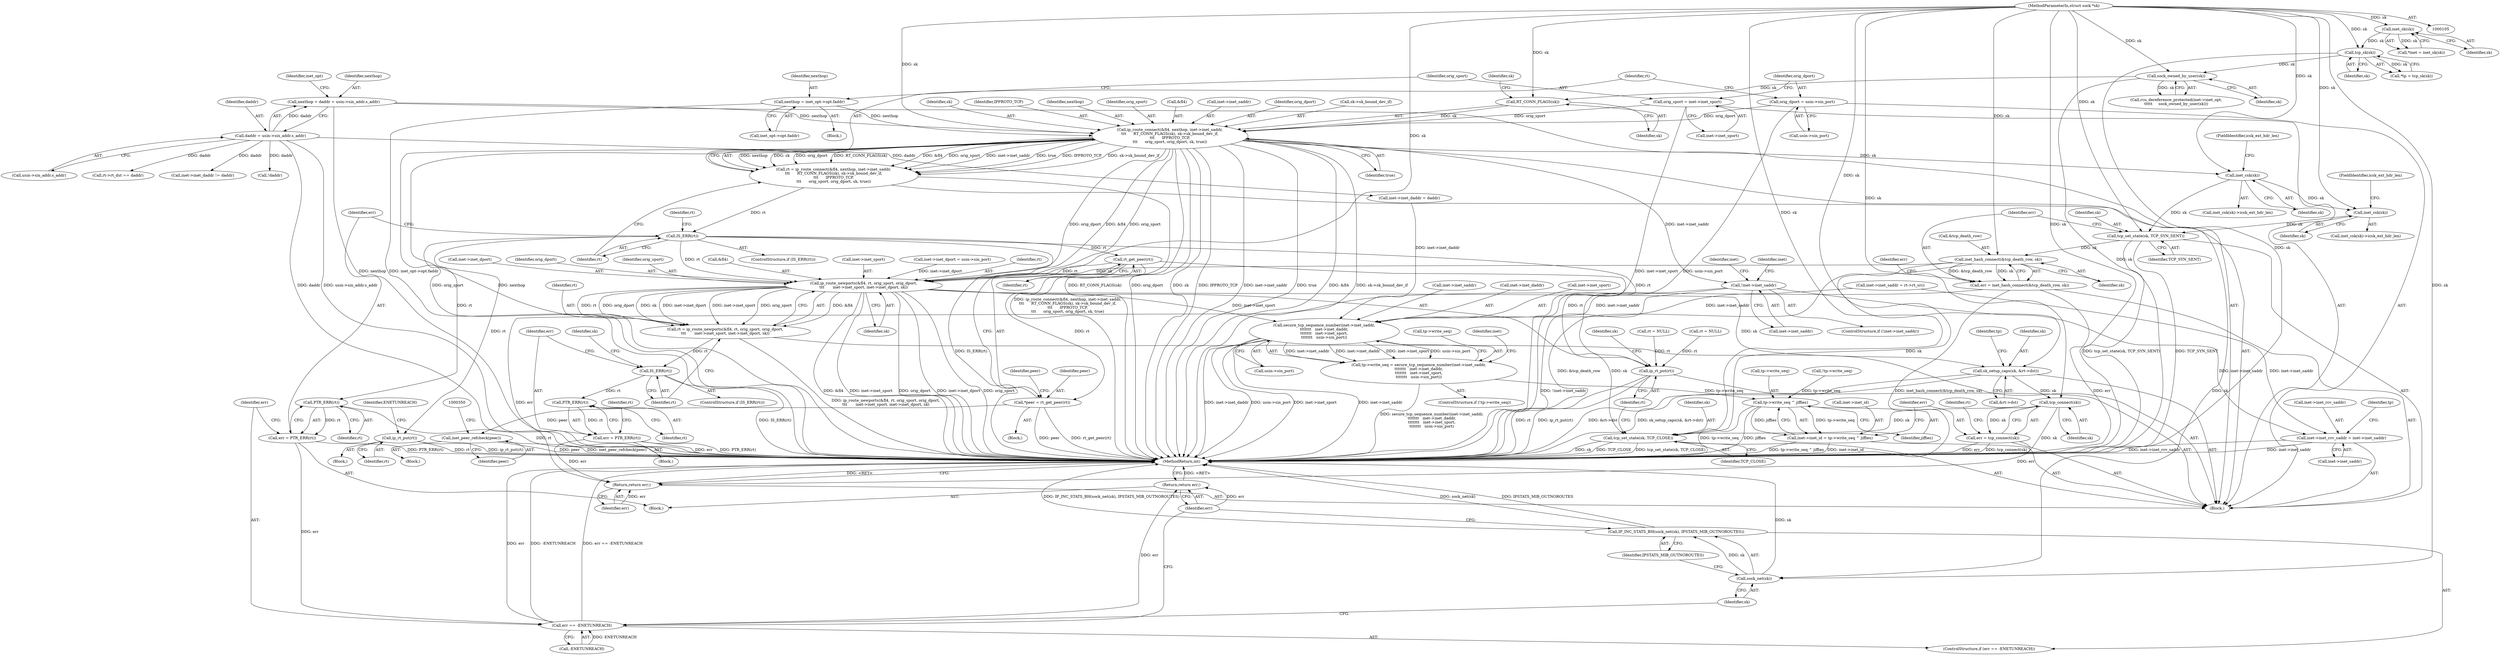 digraph "0_linux_f6d8bd051c391c1c0458a30b2a7abcd939329259_29@API" {
"1000202" [label="(Call,ip_route_connect(&fl4, nexthop, inet->inet_saddr,\n\t\t\t      RT_CONN_FLAGS(sk), sk->sk_bound_dev_if,\n\t\t\t      IPPROTO_TCP,\n\t\t\t      orig_sport, orig_dport, sk, true))"];
"1000183" [label="(Call,nexthop = inet_opt->opt.faddr)"];
"1000151" [label="(Call,nexthop = daddr = usin->sin_addr.s_addr)"];
"1000153" [label="(Call,daddr = usin->sin_addr.s_addr)"];
"1000209" [label="(Call,RT_CONN_FLAGS(sk))"];
"1000166" [label="(Call,sock_owned_by_user(sk))"];
"1000124" [label="(Call,tcp_sk(sk))"];
"1000119" [label="(Call,inet_sk(sk))"];
"1000106" [label="(MethodParameterIn,struct sock *sk)"];
"1000190" [label="(Call,orig_sport = inet->inet_sport)"];
"1000195" [label="(Call,orig_dport = usin->sin_port)"];
"1000200" [label="(Call,rt = ip_route_connect(&fl4, nexthop, inet->inet_saddr,\n\t\t\t      RT_CONN_FLAGS(sk), sk->sk_bound_dev_if,\n\t\t\t      IPPROTO_TCP,\n\t\t\t      orig_sport, orig_dport, sk, true))"];
"1000220" [label="(Call,IS_ERR(rt))"];
"1000225" [label="(Call,PTR_ERR(rt))"];
"1000223" [label="(Call,err = PTR_ERR(rt))"];
"1000228" [label="(Call,err == -ENETUNREACH)"];
"1000236" [label="(Return,return err;)"];
"1000247" [label="(Call,ip_rt_put(rt))"];
"1000339" [label="(Call,rt_get_peer(rt))"];
"1000337" [label="(Call,*peer = rt_get_peer(rt))"];
"1000344" [label="(Call,inet_peer_refcheck(peer))"];
"1000426" [label="(Call,ip_route_newports(&fl4, rt, orig_sport, orig_dport,\n\t\t\t       inet->inet_sport, inet->inet_dport, sk))"];
"1000424" [label="(Call,rt = ip_route_newports(&fl4, rt, orig_sport, orig_dport,\n\t\t\t       inet->inet_sport, inet->inet_dport, sk))"];
"1000440" [label="(Call,IS_ERR(rt))"];
"1000445" [label="(Call,PTR_ERR(rt))"];
"1000443" [label="(Call,err = PTR_ERR(rt))"];
"1000521" [label="(Return,return err;)"];
"1000456" [label="(Call,sk_setup_caps(sk, &rt->dst))"];
"1000495" [label="(Call,tcp_connect(sk))"];
"1000493" [label="(Call,err = tcp_connect(sk))"];
"1000506" [label="(Call,tcp_set_state(sk, TCP_CLOSE))"];
"1000471" [label="(Call,secure_tcp_sequence_number(inet->inet_saddr,\n\t\t\t\t\t\t\t   inet->inet_daddr,\n\t\t\t\t\t\t\t   inet->inet_sport,\n\t\t\t\t\t\t\t   usin->sin_port))"];
"1000467" [label="(Call,tp->write_seq = secure_tcp_sequence_number(inet->inet_saddr,\n\t\t\t\t\t\t\t   inet->inet_daddr,\n\t\t\t\t\t\t\t   inet->inet_sport,\n\t\t\t\t\t\t\t   usin->sin_port))"];
"1000488" [label="(Call,tp->write_seq ^ jiffies)"];
"1000484" [label="(Call,inet->inet_id = tp->write_seq ^ jiffies)"];
"1000509" [label="(Call,ip_rt_put(rt))"];
"1000233" [label="(Call,sock_net(sk))"];
"1000232" [label="(Call,IP_INC_STATS_BH(sock_net(sk), IPSTATS_MIB_OUTNOROUTES))"];
"1000268" [label="(Call,!inet->inet_saddr)"];
"1000279" [label="(Call,inet->inet_rcv_saddr = inet->inet_saddr)"];
"1000389" [label="(Call,inet_csk(sk))"];
"1000397" [label="(Call,inet_csk(sk))"];
"1000412" [label="(Call,tcp_set_state(sk, TCP_SYN_SENT))"];
"1000417" [label="(Call,inet_hash_connect(&tcp_death_row, sk))"];
"1000415" [label="(Call,err = inet_hash_connect(&tcp_death_row, sk))"];
"1000342" [label="(Identifier,peer)"];
"1000202" [label="(Call,ip_route_connect(&fl4, nexthop, inet->inet_saddr,\n\t\t\t      RT_CONN_FLAGS(sk), sk->sk_bound_dev_if,\n\t\t\t      IPPROTO_TCP,\n\t\t\t      orig_sport, orig_dport, sk, true))"];
"1000498" [label="(Identifier,rt)"];
"1000412" [label="(Call,tcp_set_state(sk, TCP_SYN_SENT))"];
"1000343" [label="(Block,)"];
"1000212" [label="(Identifier,sk)"];
"1000417" [label="(Call,inet_hash_connect(&tcp_death_row, sk))"];
"1000427" [label="(Call,&fl4)"];
"1000210" [label="(Identifier,sk)"];
"1000416" [label="(Identifier,err)"];
"1000197" [label="(Call,usin->sin_port)"];
"1000399" [label="(FieldIdentifier,icsk_ext_hdr_len)"];
"1000216" [label="(Identifier,orig_dport)"];
"1000458" [label="(Call,&rt->dst)"];
"1000338" [label="(Identifier,peer)"];
"1000447" [label="(Call,rt = NULL)"];
"1000222" [label="(Block,)"];
"1000236" [label="(Return,return err;)"];
"1000345" [label="(Identifier,peer)"];
"1000161" [label="(Identifier,inet_opt)"];
"1000190" [label="(Call,orig_sport = inet->inet_sport)"];
"1000468" [label="(Call,tp->write_seq)"];
"1000152" [label="(Identifier,nexthop)"];
"1000446" [label="(Identifier,rt)"];
"1000211" [label="(Call,sk->sk_bound_dev_if)"];
"1000453" [label="(Identifier,sk)"];
"1000481" [label="(Call,usin->sin_port)"];
"1000457" [label="(Identifier,sk)"];
"1000508" [label="(Identifier,TCP_CLOSE)"];
"1000382" [label="(Call,inet->inet_daddr = daddr)"];
"1000217" [label="(Identifier,sk)"];
"1000117" [label="(Call,*inet = inet_sk(sk))"];
"1000234" [label="(Identifier,sk)"];
"1000432" [label="(Call,inet->inet_sport)"];
"1000475" [label="(Call,inet->inet_daddr)"];
"1000422" [label="(Identifier,err)"];
"1000167" [label="(Identifier,sk)"];
"1000463" [label="(Call,!tp->write_seq)"];
"1000195" [label="(Call,orig_dport = usin->sin_port)"];
"1000337" [label="(Call,*peer = rt_get_peer(rt))"];
"1000497" [label="(Call,rt = NULL)"];
"1000489" [label="(Call,tp->write_seq)"];
"1000462" [label="(ControlStructure,if (!tp->write_seq))"];
"1000415" [label="(Call,err = inet_hash_connect(&tcp_death_row, sk))"];
"1000396" [label="(Call,inet_csk(sk)->icsk_ext_hdr_len)"];
"1000166" [label="(Call,sock_owned_by_user(sk))"];
"1000251" [label="(Identifier,ENETUNREACH)"];
"1000522" [label="(Identifier,err)"];
"1000241" [label="(Identifier,rt)"];
"1000340" [label="(Identifier,rt)"];
"1000442" [label="(Block,)"];
"1000438" [label="(Identifier,sk)"];
"1000492" [label="(Identifier,jiffies)"];
"1000232" [label="(Call,IP_INC_STATS_BH(sock_net(sk), IPSTATS_MIB_OUTNOROUTES))"];
"1000269" [label="(Call,inet->inet_saddr)"];
"1000151" [label="(Call,nexthop = daddr = usin->sin_addr.s_addr)"];
"1000510" [label="(Identifier,rt)"];
"1000106" [label="(MethodParameterIn,struct sock *sk)"];
"1000521" [label="(Return,return err;)"];
"1000119" [label="(Call,inet_sk(sk))"];
"1000214" [label="(Identifier,IPPROTO_TCP)"];
"1000184" [label="(Identifier,nexthop)"];
"1000233" [label="(Call,sock_net(sk))"];
"1000424" [label="(Call,rt = ip_route_newports(&fl4, rt, orig_sport, orig_dport,\n\t\t\t       inet->inet_sport, inet->inet_dport, sk))"];
"1000191" [label="(Identifier,orig_sport)"];
"1000496" [label="(Identifier,sk)"];
"1000280" [label="(Call,inet->inet_rcv_saddr)"];
"1000467" [label="(Call,tp->write_seq = secure_tcp_sequence_number(inet->inet_saddr,\n\t\t\t\t\t\t\t   inet->inet_daddr,\n\t\t\t\t\t\t\t   inet->inet_sport,\n\t\t\t\t\t\t\t   usin->sin_port))"];
"1000155" [label="(Call,usin->sin_addr.s_addr)"];
"1000196" [label="(Identifier,orig_dport)"];
"1000388" [label="(Call,inet_csk(sk)->icsk_ext_hdr_len)"];
"1000120" [label="(Identifier,sk)"];
"1000248" [label="(Identifier,rt)"];
"1000375" [label="(Call,inet->inet_dport = usin->sin_port)"];
"1000413" [label="(Identifier,sk)"];
"1000429" [label="(Identifier,rt)"];
"1000494" [label="(Identifier,err)"];
"1000268" [label="(Call,!inet->inet_saddr)"];
"1000221" [label="(Identifier,rt)"];
"1000485" [label="(Call,inet->inet_id)"];
"1000426" [label="(Call,ip_route_newports(&fl4, rt, orig_sport, orig_dport,\n\t\t\t       inet->inet_sport, inet->inet_dport, sk))"];
"1000420" [label="(Identifier,sk)"];
"1000471" [label="(Call,secure_tcp_sequence_number(inet->inet_saddr,\n\t\t\t\t\t\t\t   inet->inet_daddr,\n\t\t\t\t\t\t\t   inet->inet_sport,\n\t\t\t\t\t\t\t   usin->sin_port))"];
"1000201" [label="(Identifier,rt)"];
"1000205" [label="(Identifier,nexthop)"];
"1000506" [label="(Call,tcp_set_state(sk, TCP_CLOSE))"];
"1000125" [label="(Identifier,sk)"];
"1000488" [label="(Call,tp->write_seq ^ jiffies)"];
"1000448" [label="(Identifier,rt)"];
"1000290" [label="(Identifier,tp)"];
"1000246" [label="(Block,)"];
"1000465" [label="(Identifier,tp)"];
"1000523" [label="(MethodReturn,int)"];
"1000414" [label="(Identifier,TCP_SYN_SENT)"];
"1000330" [label="(Call,rt->rt_dst == daddr)"];
"1000162" [label="(Call,rcu_dereference_protected(inet->inet_opt,\n\t\t\t\t\t     sock_owned_by_user(sk)))"];
"1000220" [label="(Call,IS_ERR(rt))"];
"1000223" [label="(Call,err = PTR_ERR(rt))"];
"1000486" [label="(Identifier,inet)"];
"1000398" [label="(Identifier,sk)"];
"1000418" [label="(Call,&tcp_death_row)"];
"1000344" [label="(Call,inet_peer_refcheck(peer))"];
"1000281" [label="(Identifier,inet)"];
"1000124" [label="(Call,tcp_sk(sk))"];
"1000225" [label="(Call,PTR_ERR(rt))"];
"1000122" [label="(Call,*tp = tcp_sk(sk))"];
"1000215" [label="(Identifier,orig_sport)"];
"1000425" [label="(Identifier,rt)"];
"1000484" [label="(Call,inet->inet_id = tp->write_seq ^ jiffies)"];
"1000219" [label="(ControlStructure,if (IS_ERR(rt)))"];
"1000154" [label="(Identifier,daddr)"];
"1000203" [label="(Call,&fl4)"];
"1000293" [label="(Call,inet->inet_daddr != daddr)"];
"1000279" [label="(Call,inet->inet_rcv_saddr = inet->inet_saddr)"];
"1000441" [label="(Identifier,rt)"];
"1000507" [label="(Identifier,sk)"];
"1000192" [label="(Call,inet->inet_sport)"];
"1000230" [label="(Call,-ENETUNREACH)"];
"1000444" [label="(Identifier,err)"];
"1000183" [label="(Call,nexthop = inet_opt->opt.faddr)"];
"1000390" [label="(Identifier,sk)"];
"1000440" [label="(Call,IS_ERR(rt))"];
"1000200" [label="(Call,rt = ip_route_connect(&fl4, nexthop, inet->inet_saddr,\n\t\t\t      RT_CONN_FLAGS(sk), sk->sk_bound_dev_if,\n\t\t\t      IPPROTO_TCP,\n\t\t\t      orig_sport, orig_dport, sk, true))"];
"1000206" [label="(Call,inet->inet_saddr)"];
"1000445" [label="(Call,PTR_ERR(rt))"];
"1000185" [label="(Call,inet_opt->opt.faddr)"];
"1000339" [label="(Call,rt_get_peer(rt))"];
"1000209" [label="(Call,RT_CONN_FLAGS(sk))"];
"1000274" [label="(Identifier,inet)"];
"1000495" [label="(Call,tcp_connect(sk))"];
"1000478" [label="(Call,inet->inet_sport)"];
"1000435" [label="(Call,inet->inet_dport)"];
"1000513" [label="(Identifier,sk)"];
"1000267" [label="(ControlStructure,if (!inet->inet_saddr))"];
"1000227" [label="(ControlStructure,if (err == -ENETUNREACH))"];
"1000178" [label="(Call,!daddr)"];
"1000283" [label="(Call,inet->inet_saddr)"];
"1000153" [label="(Call,daddr = usin->sin_addr.s_addr)"];
"1000224" [label="(Identifier,err)"];
"1000247" [label="(Call,ip_rt_put(rt))"];
"1000391" [label="(FieldIdentifier,icsk_ext_hdr_len)"];
"1000235" [label="(Identifier,IPSTATS_MIB_OUTNOROUTES)"];
"1000218" [label="(Identifier,true)"];
"1000228" [label="(Call,err == -ENETUNREACH)"];
"1000109" [label="(Block,)"];
"1000493" [label="(Call,err = tcp_connect(sk))"];
"1000443" [label="(Call,err = PTR_ERR(rt))"];
"1000237" [label="(Identifier,err)"];
"1000176" [label="(Block,)"];
"1000456" [label="(Call,sk_setup_caps(sk, &rt->dst))"];
"1000272" [label="(Call,inet->inet_saddr = rt->rt_src)"];
"1000431" [label="(Identifier,orig_dport)"];
"1000389" [label="(Call,inet_csk(sk))"];
"1000397" [label="(Call,inet_csk(sk))"];
"1000472" [label="(Call,inet->inet_saddr)"];
"1000509" [label="(Call,ip_rt_put(rt))"];
"1000335" [label="(Block,)"];
"1000229" [label="(Identifier,err)"];
"1000226" [label="(Identifier,rt)"];
"1000430" [label="(Identifier,orig_sport)"];
"1000439" [label="(ControlStructure,if (IS_ERR(rt)))"];
"1000202" -> "1000200"  [label="AST: "];
"1000202" -> "1000218"  [label="CFG: "];
"1000203" -> "1000202"  [label="AST: "];
"1000205" -> "1000202"  [label="AST: "];
"1000206" -> "1000202"  [label="AST: "];
"1000209" -> "1000202"  [label="AST: "];
"1000211" -> "1000202"  [label="AST: "];
"1000214" -> "1000202"  [label="AST: "];
"1000215" -> "1000202"  [label="AST: "];
"1000216" -> "1000202"  [label="AST: "];
"1000217" -> "1000202"  [label="AST: "];
"1000218" -> "1000202"  [label="AST: "];
"1000200" -> "1000202"  [label="CFG: "];
"1000202" -> "1000523"  [label="DDG: RT_CONN_FLAGS(sk)"];
"1000202" -> "1000523"  [label="DDG: orig_dport"];
"1000202" -> "1000523"  [label="DDG: sk"];
"1000202" -> "1000523"  [label="DDG: IPPROTO_TCP"];
"1000202" -> "1000523"  [label="DDG: inet->inet_saddr"];
"1000202" -> "1000523"  [label="DDG: true"];
"1000202" -> "1000523"  [label="DDG: &fl4"];
"1000202" -> "1000523"  [label="DDG: sk->sk_bound_dev_if"];
"1000202" -> "1000523"  [label="DDG: orig_sport"];
"1000202" -> "1000523"  [label="DDG: nexthop"];
"1000202" -> "1000200"  [label="DDG: nexthop"];
"1000202" -> "1000200"  [label="DDG: sk"];
"1000202" -> "1000200"  [label="DDG: orig_dport"];
"1000202" -> "1000200"  [label="DDG: RT_CONN_FLAGS(sk)"];
"1000202" -> "1000200"  [label="DDG: &fl4"];
"1000202" -> "1000200"  [label="DDG: orig_sport"];
"1000202" -> "1000200"  [label="DDG: inet->inet_saddr"];
"1000202" -> "1000200"  [label="DDG: true"];
"1000202" -> "1000200"  [label="DDG: IPPROTO_TCP"];
"1000202" -> "1000200"  [label="DDG: sk->sk_bound_dev_if"];
"1000183" -> "1000202"  [label="DDG: nexthop"];
"1000151" -> "1000202"  [label="DDG: nexthop"];
"1000209" -> "1000202"  [label="DDG: sk"];
"1000190" -> "1000202"  [label="DDG: orig_sport"];
"1000195" -> "1000202"  [label="DDG: orig_dport"];
"1000106" -> "1000202"  [label="DDG: sk"];
"1000202" -> "1000233"  [label="DDG: sk"];
"1000202" -> "1000268"  [label="DDG: inet->inet_saddr"];
"1000202" -> "1000389"  [label="DDG: sk"];
"1000202" -> "1000426"  [label="DDG: &fl4"];
"1000202" -> "1000426"  [label="DDG: orig_sport"];
"1000202" -> "1000426"  [label="DDG: orig_dport"];
"1000183" -> "1000176"  [label="AST: "];
"1000183" -> "1000185"  [label="CFG: "];
"1000184" -> "1000183"  [label="AST: "];
"1000185" -> "1000183"  [label="AST: "];
"1000191" -> "1000183"  [label="CFG: "];
"1000183" -> "1000523"  [label="DDG: inet_opt->opt.faddr"];
"1000151" -> "1000109"  [label="AST: "];
"1000151" -> "1000153"  [label="CFG: "];
"1000152" -> "1000151"  [label="AST: "];
"1000153" -> "1000151"  [label="AST: "];
"1000161" -> "1000151"  [label="CFG: "];
"1000151" -> "1000523"  [label="DDG: nexthop"];
"1000153" -> "1000151"  [label="DDG: daddr"];
"1000153" -> "1000155"  [label="CFG: "];
"1000154" -> "1000153"  [label="AST: "];
"1000155" -> "1000153"  [label="AST: "];
"1000153" -> "1000523"  [label="DDG: usin->sin_addr.s_addr"];
"1000153" -> "1000523"  [label="DDG: daddr"];
"1000153" -> "1000178"  [label="DDG: daddr"];
"1000153" -> "1000293"  [label="DDG: daddr"];
"1000153" -> "1000330"  [label="DDG: daddr"];
"1000153" -> "1000382"  [label="DDG: daddr"];
"1000209" -> "1000210"  [label="CFG: "];
"1000210" -> "1000209"  [label="AST: "];
"1000212" -> "1000209"  [label="CFG: "];
"1000166" -> "1000209"  [label="DDG: sk"];
"1000106" -> "1000209"  [label="DDG: sk"];
"1000166" -> "1000162"  [label="AST: "];
"1000166" -> "1000167"  [label="CFG: "];
"1000167" -> "1000166"  [label="AST: "];
"1000162" -> "1000166"  [label="CFG: "];
"1000166" -> "1000523"  [label="DDG: sk"];
"1000166" -> "1000162"  [label="DDG: sk"];
"1000124" -> "1000166"  [label="DDG: sk"];
"1000106" -> "1000166"  [label="DDG: sk"];
"1000124" -> "1000122"  [label="AST: "];
"1000124" -> "1000125"  [label="CFG: "];
"1000125" -> "1000124"  [label="AST: "];
"1000122" -> "1000124"  [label="CFG: "];
"1000124" -> "1000523"  [label="DDG: sk"];
"1000124" -> "1000122"  [label="DDG: sk"];
"1000119" -> "1000124"  [label="DDG: sk"];
"1000106" -> "1000124"  [label="DDG: sk"];
"1000119" -> "1000117"  [label="AST: "];
"1000119" -> "1000120"  [label="CFG: "];
"1000120" -> "1000119"  [label="AST: "];
"1000117" -> "1000119"  [label="CFG: "];
"1000119" -> "1000117"  [label="DDG: sk"];
"1000106" -> "1000119"  [label="DDG: sk"];
"1000106" -> "1000105"  [label="AST: "];
"1000106" -> "1000523"  [label="DDG: sk"];
"1000106" -> "1000233"  [label="DDG: sk"];
"1000106" -> "1000389"  [label="DDG: sk"];
"1000106" -> "1000397"  [label="DDG: sk"];
"1000106" -> "1000412"  [label="DDG: sk"];
"1000106" -> "1000417"  [label="DDG: sk"];
"1000106" -> "1000426"  [label="DDG: sk"];
"1000106" -> "1000456"  [label="DDG: sk"];
"1000106" -> "1000495"  [label="DDG: sk"];
"1000106" -> "1000506"  [label="DDG: sk"];
"1000190" -> "1000109"  [label="AST: "];
"1000190" -> "1000192"  [label="CFG: "];
"1000191" -> "1000190"  [label="AST: "];
"1000192" -> "1000190"  [label="AST: "];
"1000196" -> "1000190"  [label="CFG: "];
"1000190" -> "1000523"  [label="DDG: inet->inet_sport"];
"1000195" -> "1000109"  [label="AST: "];
"1000195" -> "1000197"  [label="CFG: "];
"1000196" -> "1000195"  [label="AST: "];
"1000197" -> "1000195"  [label="AST: "];
"1000201" -> "1000195"  [label="CFG: "];
"1000195" -> "1000523"  [label="DDG: usin->sin_port"];
"1000200" -> "1000109"  [label="AST: "];
"1000201" -> "1000200"  [label="AST: "];
"1000221" -> "1000200"  [label="CFG: "];
"1000200" -> "1000523"  [label="DDG: ip_route_connect(&fl4, nexthop, inet->inet_saddr,\n\t\t\t      RT_CONN_FLAGS(sk), sk->sk_bound_dev_if,\n\t\t\t      IPPROTO_TCP,\n\t\t\t      orig_sport, orig_dport, sk, true)"];
"1000200" -> "1000220"  [label="DDG: rt"];
"1000220" -> "1000219"  [label="AST: "];
"1000220" -> "1000221"  [label="CFG: "];
"1000221" -> "1000220"  [label="AST: "];
"1000224" -> "1000220"  [label="CFG: "];
"1000241" -> "1000220"  [label="CFG: "];
"1000220" -> "1000523"  [label="DDG: IS_ERR(rt)"];
"1000220" -> "1000225"  [label="DDG: rt"];
"1000220" -> "1000247"  [label="DDG: rt"];
"1000220" -> "1000339"  [label="DDG: rt"];
"1000220" -> "1000426"  [label="DDG: rt"];
"1000220" -> "1000509"  [label="DDG: rt"];
"1000225" -> "1000223"  [label="AST: "];
"1000225" -> "1000226"  [label="CFG: "];
"1000226" -> "1000225"  [label="AST: "];
"1000223" -> "1000225"  [label="CFG: "];
"1000225" -> "1000523"  [label="DDG: rt"];
"1000225" -> "1000223"  [label="DDG: rt"];
"1000223" -> "1000222"  [label="AST: "];
"1000224" -> "1000223"  [label="AST: "];
"1000229" -> "1000223"  [label="CFG: "];
"1000223" -> "1000523"  [label="DDG: PTR_ERR(rt)"];
"1000223" -> "1000228"  [label="DDG: err"];
"1000228" -> "1000227"  [label="AST: "];
"1000228" -> "1000230"  [label="CFG: "];
"1000229" -> "1000228"  [label="AST: "];
"1000230" -> "1000228"  [label="AST: "];
"1000234" -> "1000228"  [label="CFG: "];
"1000237" -> "1000228"  [label="CFG: "];
"1000228" -> "1000523"  [label="DDG: err == -ENETUNREACH"];
"1000228" -> "1000523"  [label="DDG: err"];
"1000228" -> "1000523"  [label="DDG: -ENETUNREACH"];
"1000230" -> "1000228"  [label="DDG: ENETUNREACH"];
"1000228" -> "1000236"  [label="DDG: err"];
"1000236" -> "1000222"  [label="AST: "];
"1000236" -> "1000237"  [label="CFG: "];
"1000237" -> "1000236"  [label="AST: "];
"1000523" -> "1000236"  [label="CFG: "];
"1000236" -> "1000523"  [label="DDG: <RET>"];
"1000237" -> "1000236"  [label="DDG: err"];
"1000247" -> "1000246"  [label="AST: "];
"1000247" -> "1000248"  [label="CFG: "];
"1000248" -> "1000247"  [label="AST: "];
"1000251" -> "1000247"  [label="CFG: "];
"1000247" -> "1000523"  [label="DDG: rt"];
"1000247" -> "1000523"  [label="DDG: ip_rt_put(rt)"];
"1000339" -> "1000337"  [label="AST: "];
"1000339" -> "1000340"  [label="CFG: "];
"1000340" -> "1000339"  [label="AST: "];
"1000337" -> "1000339"  [label="CFG: "];
"1000339" -> "1000337"  [label="DDG: rt"];
"1000339" -> "1000426"  [label="DDG: rt"];
"1000339" -> "1000509"  [label="DDG: rt"];
"1000337" -> "1000335"  [label="AST: "];
"1000338" -> "1000337"  [label="AST: "];
"1000342" -> "1000337"  [label="CFG: "];
"1000337" -> "1000523"  [label="DDG: rt_get_peer(rt)"];
"1000337" -> "1000523"  [label="DDG: peer"];
"1000337" -> "1000344"  [label="DDG: peer"];
"1000344" -> "1000343"  [label="AST: "];
"1000344" -> "1000345"  [label="CFG: "];
"1000345" -> "1000344"  [label="AST: "];
"1000350" -> "1000344"  [label="CFG: "];
"1000344" -> "1000523"  [label="DDG: inet_peer_refcheck(peer)"];
"1000344" -> "1000523"  [label="DDG: peer"];
"1000426" -> "1000424"  [label="AST: "];
"1000426" -> "1000438"  [label="CFG: "];
"1000427" -> "1000426"  [label="AST: "];
"1000429" -> "1000426"  [label="AST: "];
"1000430" -> "1000426"  [label="AST: "];
"1000431" -> "1000426"  [label="AST: "];
"1000432" -> "1000426"  [label="AST: "];
"1000435" -> "1000426"  [label="AST: "];
"1000438" -> "1000426"  [label="AST: "];
"1000424" -> "1000426"  [label="CFG: "];
"1000426" -> "1000523"  [label="DDG: &fl4"];
"1000426" -> "1000523"  [label="DDG: inet->inet_sport"];
"1000426" -> "1000523"  [label="DDG: orig_dport"];
"1000426" -> "1000523"  [label="DDG: inet->inet_dport"];
"1000426" -> "1000523"  [label="DDG: orig_sport"];
"1000426" -> "1000424"  [label="DDG: &fl4"];
"1000426" -> "1000424"  [label="DDG: rt"];
"1000426" -> "1000424"  [label="DDG: orig_dport"];
"1000426" -> "1000424"  [label="DDG: sk"];
"1000426" -> "1000424"  [label="DDG: inet->inet_dport"];
"1000426" -> "1000424"  [label="DDG: inet->inet_sport"];
"1000426" -> "1000424"  [label="DDG: orig_sport"];
"1000375" -> "1000426"  [label="DDG: inet->inet_dport"];
"1000417" -> "1000426"  [label="DDG: sk"];
"1000426" -> "1000456"  [label="DDG: sk"];
"1000426" -> "1000471"  [label="DDG: inet->inet_sport"];
"1000426" -> "1000506"  [label="DDG: sk"];
"1000424" -> "1000109"  [label="AST: "];
"1000425" -> "1000424"  [label="AST: "];
"1000441" -> "1000424"  [label="CFG: "];
"1000424" -> "1000523"  [label="DDG: ip_route_newports(&fl4, rt, orig_sport, orig_dport,\n\t\t\t       inet->inet_sport, inet->inet_dport, sk)"];
"1000424" -> "1000440"  [label="DDG: rt"];
"1000440" -> "1000439"  [label="AST: "];
"1000440" -> "1000441"  [label="CFG: "];
"1000441" -> "1000440"  [label="AST: "];
"1000444" -> "1000440"  [label="CFG: "];
"1000453" -> "1000440"  [label="CFG: "];
"1000440" -> "1000523"  [label="DDG: IS_ERR(rt)"];
"1000440" -> "1000445"  [label="DDG: rt"];
"1000445" -> "1000443"  [label="AST: "];
"1000445" -> "1000446"  [label="CFG: "];
"1000446" -> "1000445"  [label="AST: "];
"1000443" -> "1000445"  [label="CFG: "];
"1000445" -> "1000443"  [label="DDG: rt"];
"1000443" -> "1000442"  [label="AST: "];
"1000444" -> "1000443"  [label="AST: "];
"1000448" -> "1000443"  [label="CFG: "];
"1000443" -> "1000523"  [label="DDG: PTR_ERR(rt)"];
"1000443" -> "1000523"  [label="DDG: err"];
"1000443" -> "1000521"  [label="DDG: err"];
"1000521" -> "1000109"  [label="AST: "];
"1000521" -> "1000522"  [label="CFG: "];
"1000522" -> "1000521"  [label="AST: "];
"1000523" -> "1000521"  [label="CFG: "];
"1000521" -> "1000523"  [label="DDG: <RET>"];
"1000522" -> "1000521"  [label="DDG: err"];
"1000493" -> "1000521"  [label="DDG: err"];
"1000415" -> "1000521"  [label="DDG: err"];
"1000456" -> "1000109"  [label="AST: "];
"1000456" -> "1000458"  [label="CFG: "];
"1000457" -> "1000456"  [label="AST: "];
"1000458" -> "1000456"  [label="AST: "];
"1000465" -> "1000456"  [label="CFG: "];
"1000456" -> "1000523"  [label="DDG: &rt->dst"];
"1000456" -> "1000523"  [label="DDG: sk_setup_caps(sk, &rt->dst)"];
"1000456" -> "1000495"  [label="DDG: sk"];
"1000495" -> "1000493"  [label="AST: "];
"1000495" -> "1000496"  [label="CFG: "];
"1000496" -> "1000495"  [label="AST: "];
"1000493" -> "1000495"  [label="CFG: "];
"1000495" -> "1000523"  [label="DDG: sk"];
"1000495" -> "1000493"  [label="DDG: sk"];
"1000495" -> "1000506"  [label="DDG: sk"];
"1000493" -> "1000109"  [label="AST: "];
"1000494" -> "1000493"  [label="AST: "];
"1000498" -> "1000493"  [label="CFG: "];
"1000493" -> "1000523"  [label="DDG: err"];
"1000493" -> "1000523"  [label="DDG: tcp_connect(sk)"];
"1000506" -> "1000109"  [label="AST: "];
"1000506" -> "1000508"  [label="CFG: "];
"1000507" -> "1000506"  [label="AST: "];
"1000508" -> "1000506"  [label="AST: "];
"1000510" -> "1000506"  [label="CFG: "];
"1000506" -> "1000523"  [label="DDG: tcp_set_state(sk, TCP_CLOSE)"];
"1000506" -> "1000523"  [label="DDG: sk"];
"1000506" -> "1000523"  [label="DDG: TCP_CLOSE"];
"1000417" -> "1000506"  [label="DDG: sk"];
"1000471" -> "1000467"  [label="AST: "];
"1000471" -> "1000481"  [label="CFG: "];
"1000472" -> "1000471"  [label="AST: "];
"1000475" -> "1000471"  [label="AST: "];
"1000478" -> "1000471"  [label="AST: "];
"1000481" -> "1000471"  [label="AST: "];
"1000467" -> "1000471"  [label="CFG: "];
"1000471" -> "1000523"  [label="DDG: inet->inet_saddr"];
"1000471" -> "1000523"  [label="DDG: inet->inet_daddr"];
"1000471" -> "1000523"  [label="DDG: usin->sin_port"];
"1000471" -> "1000523"  [label="DDG: inet->inet_sport"];
"1000471" -> "1000467"  [label="DDG: inet->inet_saddr"];
"1000471" -> "1000467"  [label="DDG: inet->inet_daddr"];
"1000471" -> "1000467"  [label="DDG: inet->inet_sport"];
"1000471" -> "1000467"  [label="DDG: usin->sin_port"];
"1000268" -> "1000471"  [label="DDG: inet->inet_saddr"];
"1000272" -> "1000471"  [label="DDG: inet->inet_saddr"];
"1000382" -> "1000471"  [label="DDG: inet->inet_daddr"];
"1000467" -> "1000462"  [label="AST: "];
"1000468" -> "1000467"  [label="AST: "];
"1000486" -> "1000467"  [label="CFG: "];
"1000467" -> "1000523"  [label="DDG: secure_tcp_sequence_number(inet->inet_saddr,\n\t\t\t\t\t\t\t   inet->inet_daddr,\n\t\t\t\t\t\t\t   inet->inet_sport,\n\t\t\t\t\t\t\t   usin->sin_port)"];
"1000467" -> "1000488"  [label="DDG: tp->write_seq"];
"1000488" -> "1000484"  [label="AST: "];
"1000488" -> "1000492"  [label="CFG: "];
"1000489" -> "1000488"  [label="AST: "];
"1000492" -> "1000488"  [label="AST: "];
"1000484" -> "1000488"  [label="CFG: "];
"1000488" -> "1000523"  [label="DDG: tp->write_seq"];
"1000488" -> "1000523"  [label="DDG: jiffies"];
"1000488" -> "1000484"  [label="DDG: tp->write_seq"];
"1000488" -> "1000484"  [label="DDG: jiffies"];
"1000463" -> "1000488"  [label="DDG: tp->write_seq"];
"1000484" -> "1000109"  [label="AST: "];
"1000485" -> "1000484"  [label="AST: "];
"1000494" -> "1000484"  [label="CFG: "];
"1000484" -> "1000523"  [label="DDG: tp->write_seq ^ jiffies"];
"1000484" -> "1000523"  [label="DDG: inet->inet_id"];
"1000509" -> "1000109"  [label="AST: "];
"1000509" -> "1000510"  [label="CFG: "];
"1000510" -> "1000509"  [label="AST: "];
"1000513" -> "1000509"  [label="CFG: "];
"1000509" -> "1000523"  [label="DDG: ip_rt_put(rt)"];
"1000509" -> "1000523"  [label="DDG: rt"];
"1000497" -> "1000509"  [label="DDG: rt"];
"1000447" -> "1000509"  [label="DDG: rt"];
"1000233" -> "1000232"  [label="AST: "];
"1000233" -> "1000234"  [label="CFG: "];
"1000234" -> "1000233"  [label="AST: "];
"1000235" -> "1000233"  [label="CFG: "];
"1000233" -> "1000523"  [label="DDG: sk"];
"1000233" -> "1000232"  [label="DDG: sk"];
"1000232" -> "1000227"  [label="AST: "];
"1000232" -> "1000235"  [label="CFG: "];
"1000235" -> "1000232"  [label="AST: "];
"1000237" -> "1000232"  [label="CFG: "];
"1000232" -> "1000523"  [label="DDG: sock_net(sk)"];
"1000232" -> "1000523"  [label="DDG: IPSTATS_MIB_OUTNOROUTES"];
"1000232" -> "1000523"  [label="DDG: IP_INC_STATS_BH(sock_net(sk), IPSTATS_MIB_OUTNOROUTES)"];
"1000268" -> "1000267"  [label="AST: "];
"1000268" -> "1000269"  [label="CFG: "];
"1000269" -> "1000268"  [label="AST: "];
"1000274" -> "1000268"  [label="CFG: "];
"1000281" -> "1000268"  [label="CFG: "];
"1000268" -> "1000523"  [label="DDG: !inet->inet_saddr"];
"1000268" -> "1000279"  [label="DDG: inet->inet_saddr"];
"1000279" -> "1000109"  [label="AST: "];
"1000279" -> "1000283"  [label="CFG: "];
"1000280" -> "1000279"  [label="AST: "];
"1000283" -> "1000279"  [label="AST: "];
"1000290" -> "1000279"  [label="CFG: "];
"1000279" -> "1000523"  [label="DDG: inet->inet_rcv_saddr"];
"1000279" -> "1000523"  [label="DDG: inet->inet_saddr"];
"1000272" -> "1000279"  [label="DDG: inet->inet_saddr"];
"1000389" -> "1000388"  [label="AST: "];
"1000389" -> "1000390"  [label="CFG: "];
"1000390" -> "1000389"  [label="AST: "];
"1000391" -> "1000389"  [label="CFG: "];
"1000389" -> "1000397"  [label="DDG: sk"];
"1000389" -> "1000412"  [label="DDG: sk"];
"1000397" -> "1000396"  [label="AST: "];
"1000397" -> "1000398"  [label="CFG: "];
"1000398" -> "1000397"  [label="AST: "];
"1000399" -> "1000397"  [label="CFG: "];
"1000397" -> "1000412"  [label="DDG: sk"];
"1000412" -> "1000109"  [label="AST: "];
"1000412" -> "1000414"  [label="CFG: "];
"1000413" -> "1000412"  [label="AST: "];
"1000414" -> "1000412"  [label="AST: "];
"1000416" -> "1000412"  [label="CFG: "];
"1000412" -> "1000523"  [label="DDG: tcp_set_state(sk, TCP_SYN_SENT)"];
"1000412" -> "1000523"  [label="DDG: TCP_SYN_SENT"];
"1000412" -> "1000417"  [label="DDG: sk"];
"1000417" -> "1000415"  [label="AST: "];
"1000417" -> "1000420"  [label="CFG: "];
"1000418" -> "1000417"  [label="AST: "];
"1000420" -> "1000417"  [label="AST: "];
"1000415" -> "1000417"  [label="CFG: "];
"1000417" -> "1000523"  [label="DDG: &tcp_death_row"];
"1000417" -> "1000415"  [label="DDG: &tcp_death_row"];
"1000417" -> "1000415"  [label="DDG: sk"];
"1000415" -> "1000109"  [label="AST: "];
"1000416" -> "1000415"  [label="AST: "];
"1000422" -> "1000415"  [label="CFG: "];
"1000415" -> "1000523"  [label="DDG: err"];
"1000415" -> "1000523"  [label="DDG: inet_hash_connect(&tcp_death_row, sk)"];
}
